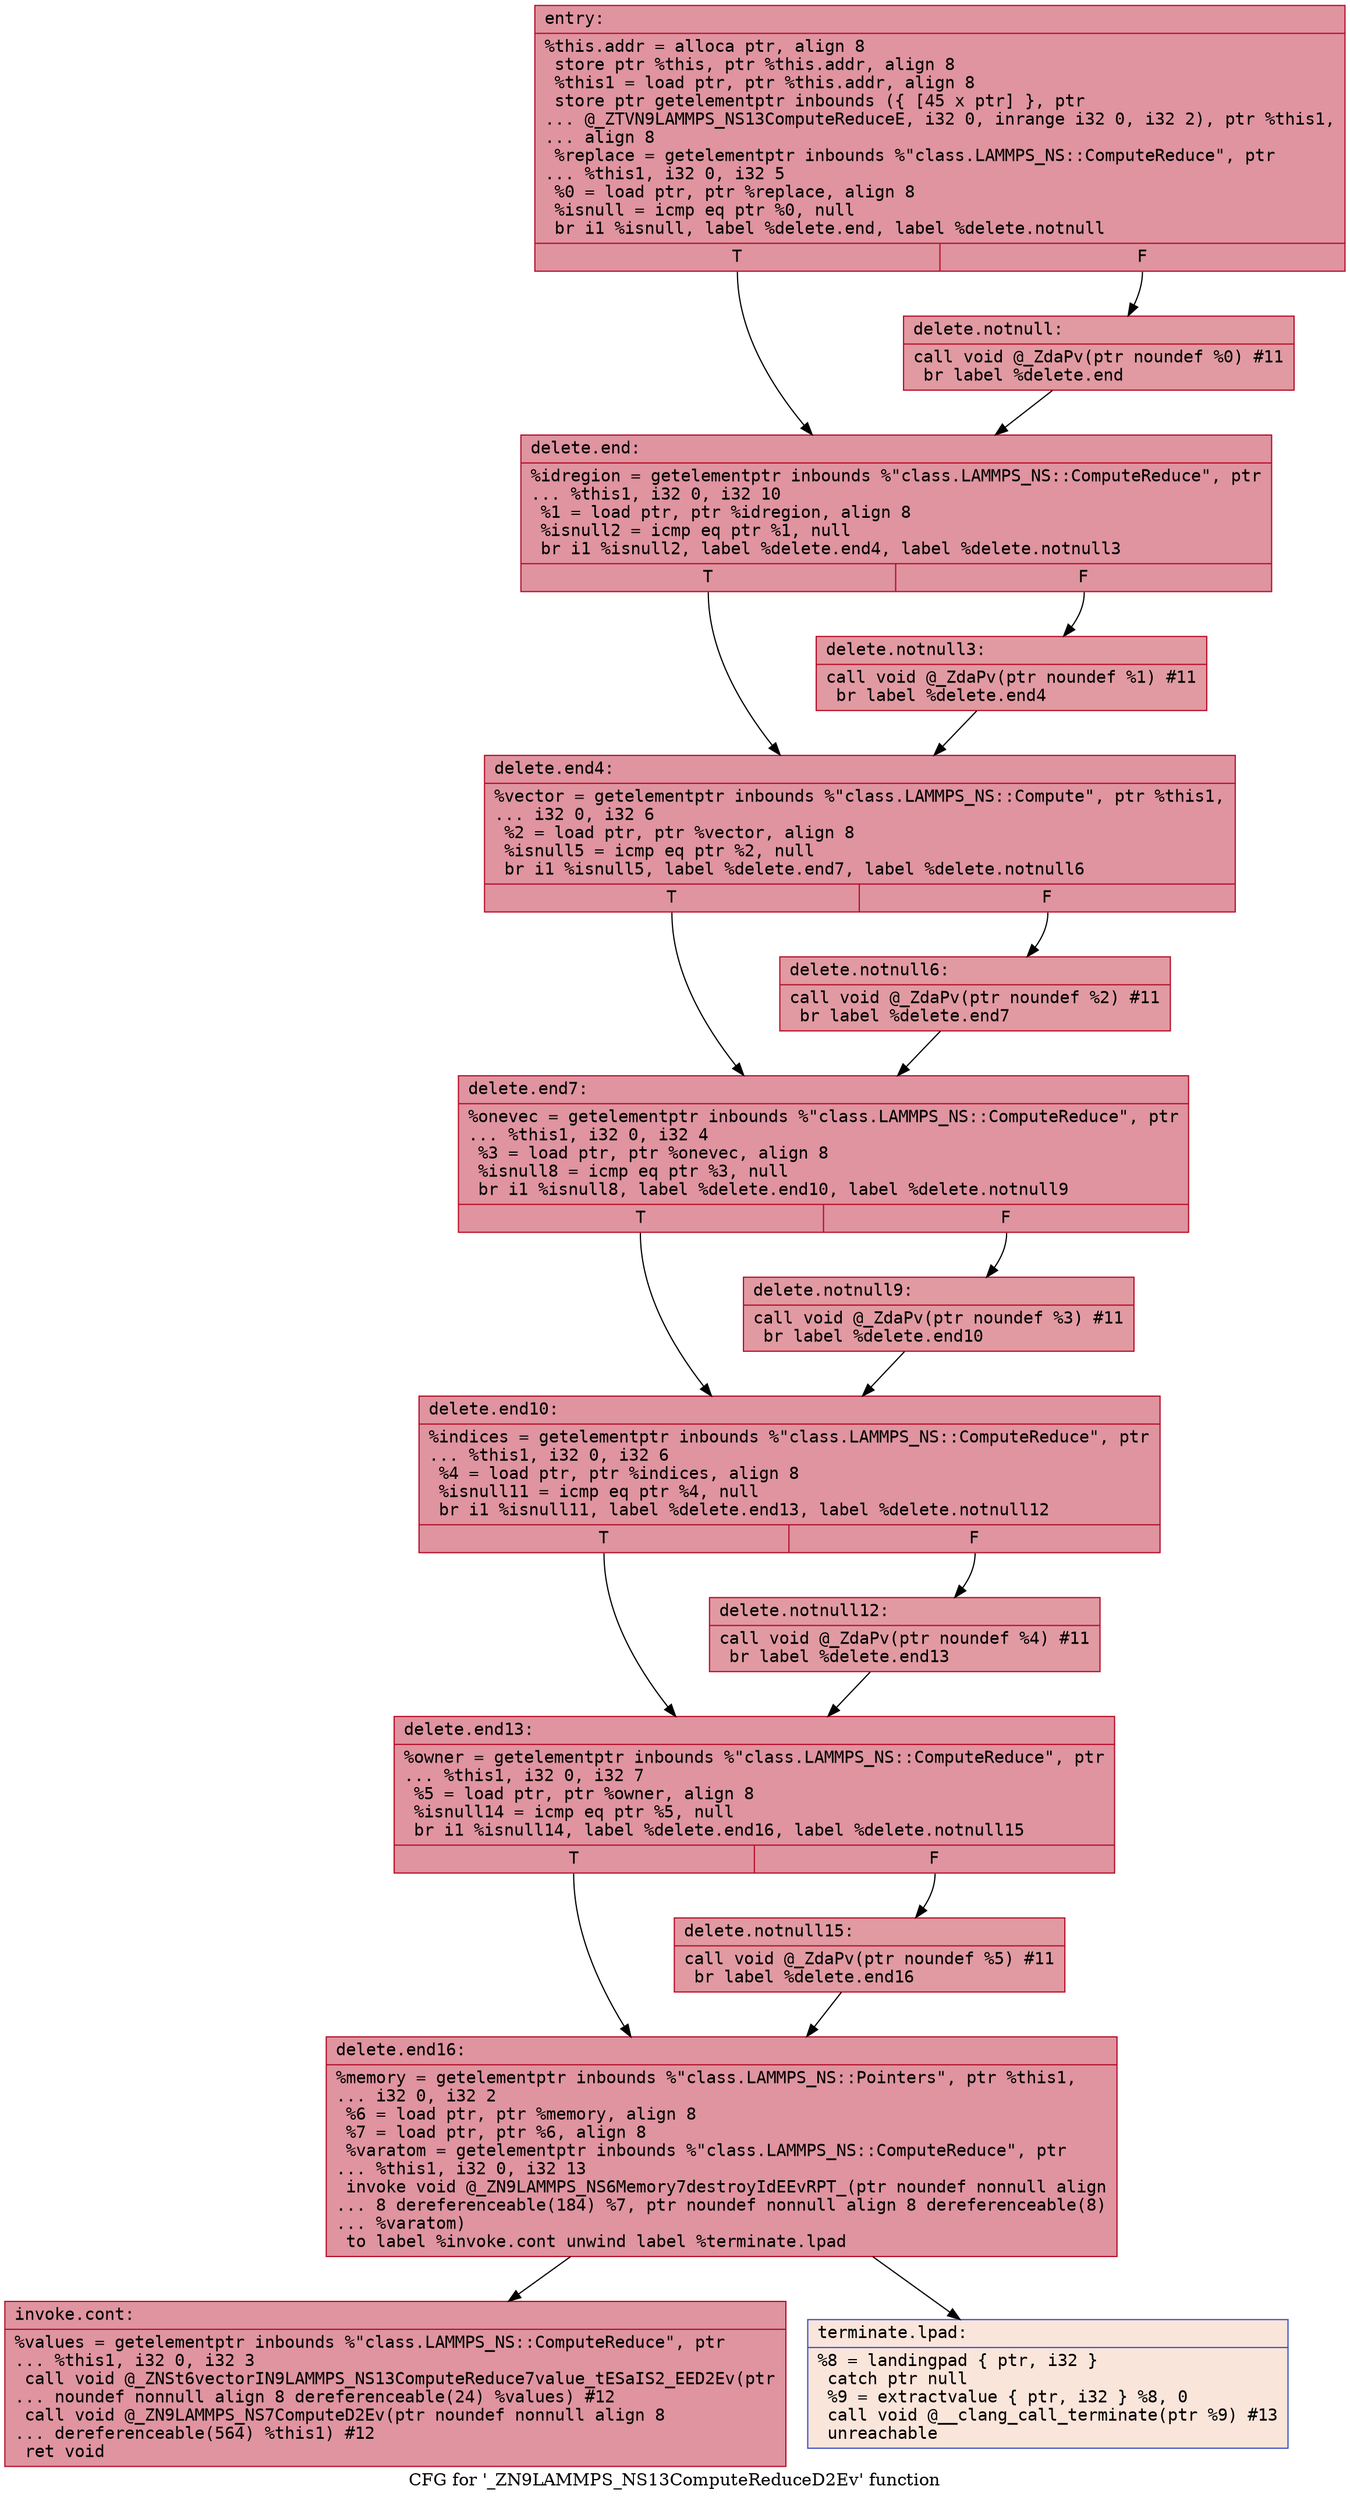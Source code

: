 digraph "CFG for '_ZN9LAMMPS_NS13ComputeReduceD2Ev' function" {
	label="CFG for '_ZN9LAMMPS_NS13ComputeReduceD2Ev' function";

	Node0x5591402b1df0 [shape=record,color="#b70d28ff", style=filled, fillcolor="#b70d2870" fontname="Courier",label="{entry:\l|  %this.addr = alloca ptr, align 8\l  store ptr %this, ptr %this.addr, align 8\l  %this1 = load ptr, ptr %this.addr, align 8\l  store ptr getelementptr inbounds (\{ [45 x ptr] \}, ptr\l... @_ZTVN9LAMMPS_NS13ComputeReduceE, i32 0, inrange i32 0, i32 2), ptr %this1,\l... align 8\l  %replace = getelementptr inbounds %\"class.LAMMPS_NS::ComputeReduce\", ptr\l... %this1, i32 0, i32 5\l  %0 = load ptr, ptr %replace, align 8\l  %isnull = icmp eq ptr %0, null\l  br i1 %isnull, label %delete.end, label %delete.notnull\l|{<s0>T|<s1>F}}"];
	Node0x5591402b1df0:s0 -> Node0x5591402b21c0[tooltip="entry -> delete.end\nProbability 37.50%" ];
	Node0x5591402b1df0:s1 -> Node0x5591402b2210[tooltip="entry -> delete.notnull\nProbability 62.50%" ];
	Node0x5591402b2210 [shape=record,color="#b70d28ff", style=filled, fillcolor="#bb1b2c70" fontname="Courier",label="{delete.notnull:\l|  call void @_ZdaPv(ptr noundef %0) #11\l  br label %delete.end\l}"];
	Node0x5591402b2210 -> Node0x5591402b21c0[tooltip="delete.notnull -> delete.end\nProbability 100.00%" ];
	Node0x5591402b21c0 [shape=record,color="#b70d28ff", style=filled, fillcolor="#b70d2870" fontname="Courier",label="{delete.end:\l|  %idregion = getelementptr inbounds %\"class.LAMMPS_NS::ComputeReduce\", ptr\l... %this1, i32 0, i32 10\l  %1 = load ptr, ptr %idregion, align 8\l  %isnull2 = icmp eq ptr %1, null\l  br i1 %isnull2, label %delete.end4, label %delete.notnull3\l|{<s0>T|<s1>F}}"];
	Node0x5591402b21c0:s0 -> Node0x5591402b2640[tooltip="delete.end -> delete.end4\nProbability 37.50%" ];
	Node0x5591402b21c0:s1 -> Node0x5591402b26c0[tooltip="delete.end -> delete.notnull3\nProbability 62.50%" ];
	Node0x5591402b26c0 [shape=record,color="#b70d28ff", style=filled, fillcolor="#bb1b2c70" fontname="Courier",label="{delete.notnull3:\l|  call void @_ZdaPv(ptr noundef %1) #11\l  br label %delete.end4\l}"];
	Node0x5591402b26c0 -> Node0x5591402b2640[tooltip="delete.notnull3 -> delete.end4\nProbability 100.00%" ];
	Node0x5591402b2640 [shape=record,color="#b70d28ff", style=filled, fillcolor="#b70d2870" fontname="Courier",label="{delete.end4:\l|  %vector = getelementptr inbounds %\"class.LAMMPS_NS::Compute\", ptr %this1,\l... i32 0, i32 6\l  %2 = load ptr, ptr %vector, align 8\l  %isnull5 = icmp eq ptr %2, null\l  br i1 %isnull5, label %delete.end7, label %delete.notnull6\l|{<s0>T|<s1>F}}"];
	Node0x5591402b2640:s0 -> Node0x5591402b2ce0[tooltip="delete.end4 -> delete.end7\nProbability 37.50%" ];
	Node0x5591402b2640:s1 -> Node0x5591402b2d30[tooltip="delete.end4 -> delete.notnull6\nProbability 62.50%" ];
	Node0x5591402b2d30 [shape=record,color="#b70d28ff", style=filled, fillcolor="#bb1b2c70" fontname="Courier",label="{delete.notnull6:\l|  call void @_ZdaPv(ptr noundef %2) #11\l  br label %delete.end7\l}"];
	Node0x5591402b2d30 -> Node0x5591402b2ce0[tooltip="delete.notnull6 -> delete.end7\nProbability 100.00%" ];
	Node0x5591402b2ce0 [shape=record,color="#b70d28ff", style=filled, fillcolor="#b70d2870" fontname="Courier",label="{delete.end7:\l|  %onevec = getelementptr inbounds %\"class.LAMMPS_NS::ComputeReduce\", ptr\l... %this1, i32 0, i32 4\l  %3 = load ptr, ptr %onevec, align 8\l  %isnull8 = icmp eq ptr %3, null\l  br i1 %isnull8, label %delete.end10, label %delete.notnull9\l|{<s0>T|<s1>F}}"];
	Node0x5591402b2ce0:s0 -> Node0x5591402b31b0[tooltip="delete.end7 -> delete.end10\nProbability 37.50%" ];
	Node0x5591402b2ce0:s1 -> Node0x5591402b3200[tooltip="delete.end7 -> delete.notnull9\nProbability 62.50%" ];
	Node0x5591402b3200 [shape=record,color="#b70d28ff", style=filled, fillcolor="#bb1b2c70" fontname="Courier",label="{delete.notnull9:\l|  call void @_ZdaPv(ptr noundef %3) #11\l  br label %delete.end10\l}"];
	Node0x5591402b3200 -> Node0x5591402b31b0[tooltip="delete.notnull9 -> delete.end10\nProbability 100.00%" ];
	Node0x5591402b31b0 [shape=record,color="#b70d28ff", style=filled, fillcolor="#b70d2870" fontname="Courier",label="{delete.end10:\l|  %indices = getelementptr inbounds %\"class.LAMMPS_NS::ComputeReduce\", ptr\l... %this1, i32 0, i32 6\l  %4 = load ptr, ptr %indices, align 8\l  %isnull11 = icmp eq ptr %4, null\l  br i1 %isnull11, label %delete.end13, label %delete.notnull12\l|{<s0>T|<s1>F}}"];
	Node0x5591402b31b0:s0 -> Node0x5591402b3660[tooltip="delete.end10 -> delete.end13\nProbability 37.50%" ];
	Node0x5591402b31b0:s1 -> Node0x5591402b3710[tooltip="delete.end10 -> delete.notnull12\nProbability 62.50%" ];
	Node0x5591402b3710 [shape=record,color="#b70d28ff", style=filled, fillcolor="#bb1b2c70" fontname="Courier",label="{delete.notnull12:\l|  call void @_ZdaPv(ptr noundef %4) #11\l  br label %delete.end13\l}"];
	Node0x5591402b3710 -> Node0x5591402b3660[tooltip="delete.notnull12 -> delete.end13\nProbability 100.00%" ];
	Node0x5591402b3660 [shape=record,color="#b70d28ff", style=filled, fillcolor="#b70d2870" fontname="Courier",label="{delete.end13:\l|  %owner = getelementptr inbounds %\"class.LAMMPS_NS::ComputeReduce\", ptr\l... %this1, i32 0, i32 7\l  %5 = load ptr, ptr %owner, align 8\l  %isnull14 = icmp eq ptr %5, null\l  br i1 %isnull14, label %delete.end16, label %delete.notnull15\l|{<s0>T|<s1>F}}"];
	Node0x5591402b3660:s0 -> Node0x5591402b2b20[tooltip="delete.end13 -> delete.end16\nProbability 37.50%" ];
	Node0x5591402b3660:s1 -> Node0x5591402b3df0[tooltip="delete.end13 -> delete.notnull15\nProbability 62.50%" ];
	Node0x5591402b3df0 [shape=record,color="#b70d28ff", style=filled, fillcolor="#bb1b2c70" fontname="Courier",label="{delete.notnull15:\l|  call void @_ZdaPv(ptr noundef %5) #11\l  br label %delete.end16\l}"];
	Node0x5591402b3df0 -> Node0x5591402b2b20[tooltip="delete.notnull15 -> delete.end16\nProbability 100.00%" ];
	Node0x5591402b2b20 [shape=record,color="#b70d28ff", style=filled, fillcolor="#b70d2870" fontname="Courier",label="{delete.end16:\l|  %memory = getelementptr inbounds %\"class.LAMMPS_NS::Pointers\", ptr %this1,\l... i32 0, i32 2\l  %6 = load ptr, ptr %memory, align 8\l  %7 = load ptr, ptr %6, align 8\l  %varatom = getelementptr inbounds %\"class.LAMMPS_NS::ComputeReduce\", ptr\l... %this1, i32 0, i32 13\l  invoke void @_ZN9LAMMPS_NS6Memory7destroyIdEEvRPT_(ptr noundef nonnull align\l... 8 dereferenceable(184) %7, ptr noundef nonnull align 8 dereferenceable(8)\l... %varatom)\l          to label %invoke.cont unwind label %terminate.lpad\l}"];
	Node0x5591402b2b20 -> Node0x5591402b43c0[tooltip="delete.end16 -> invoke.cont\nProbability 100.00%" ];
	Node0x5591402b2b20 -> Node0x5591402b4410[tooltip="delete.end16 -> terminate.lpad\nProbability 0.00%" ];
	Node0x5591402b43c0 [shape=record,color="#b70d28ff", style=filled, fillcolor="#b70d2870" fontname="Courier",label="{invoke.cont:\l|  %values = getelementptr inbounds %\"class.LAMMPS_NS::ComputeReduce\", ptr\l... %this1, i32 0, i32 3\l  call void @_ZNSt6vectorIN9LAMMPS_NS13ComputeReduce7value_tESaIS2_EED2Ev(ptr\l... noundef nonnull align 8 dereferenceable(24) %values) #12\l  call void @_ZN9LAMMPS_NS7ComputeD2Ev(ptr noundef nonnull align 8\l... dereferenceable(564) %this1) #12\l  ret void\l}"];
	Node0x5591402b4410 [shape=record,color="#3d50c3ff", style=filled, fillcolor="#f4c5ad70" fontname="Courier",label="{terminate.lpad:\l|  %8 = landingpad \{ ptr, i32 \}\l          catch ptr null\l  %9 = extractvalue \{ ptr, i32 \} %8, 0\l  call void @__clang_call_terminate(ptr %9) #13\l  unreachable\l}"];
}
